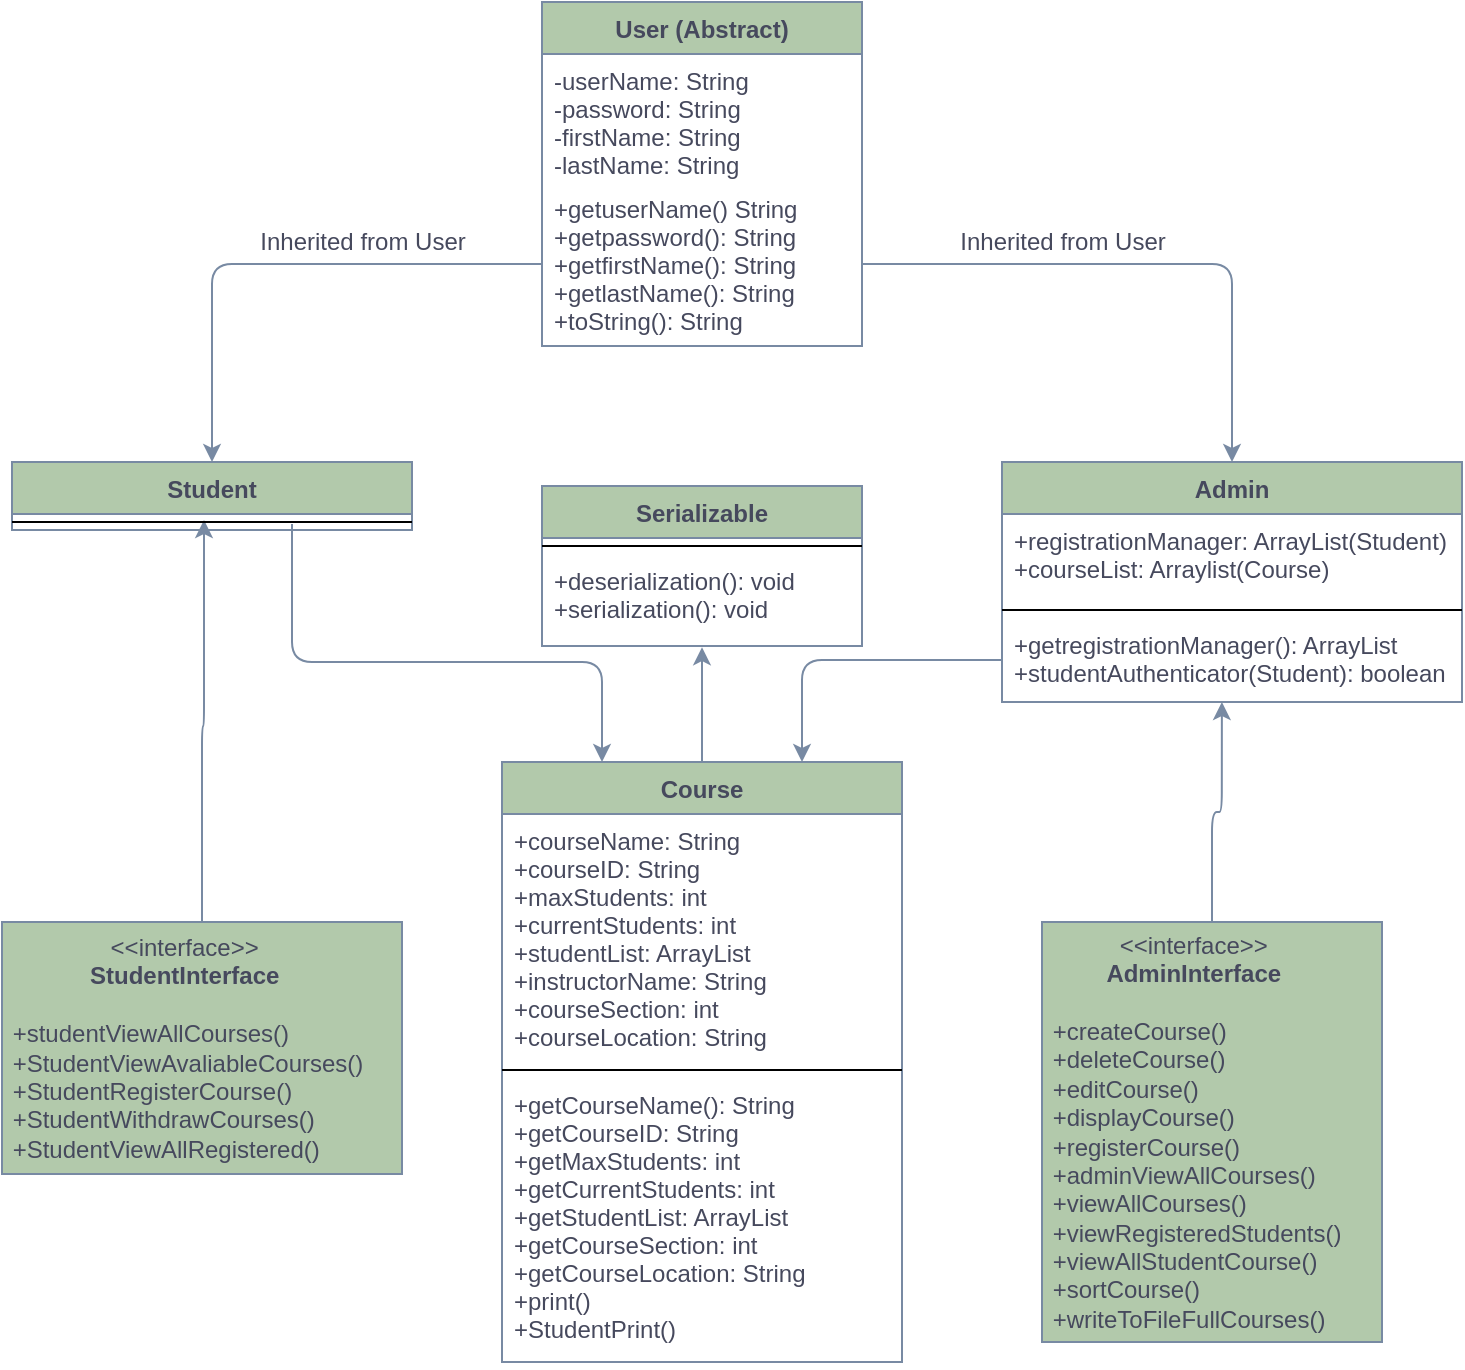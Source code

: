 <mxfile version="15.4.1" type="github">
  <diagram id="C5RBs43oDa-KdzZeNtuy" name="Page-1">
    <mxGraphModel dx="1474" dy="881" grid="1" gridSize="10" guides="1" tooltips="1" connect="1" arrows="1" fold="1" page="1" pageScale="1" pageWidth="827" pageHeight="1169" math="0" shadow="0">
      <root>
        <mxCell id="WIyWlLk6GJQsqaUBKTNV-0" />
        <mxCell id="WIyWlLk6GJQsqaUBKTNV-1" parent="WIyWlLk6GJQsqaUBKTNV-0" />
        <mxCell id="ua0lLIWspoSkiqZYe9T7-7" value="User (Abstract)" style="swimlane;fontStyle=1;align=center;verticalAlign=top;childLayout=stackLayout;horizontal=1;startSize=26;horizontalStack=0;resizeParent=1;resizeParentMax=0;resizeLast=0;collapsible=1;marginBottom=0;rounded=0;sketch=0;fontColor=#46495D;strokeColor=#788AA3;fillColor=#B2C9AB;" vertex="1" parent="WIyWlLk6GJQsqaUBKTNV-1">
          <mxGeometry x="290" y="30" width="160" height="172" as="geometry" />
        </mxCell>
        <mxCell id="ua0lLIWspoSkiqZYe9T7-8" value="-userName: String&#xa;-password: String&#xa;-firstName: String&#xa;-lastName: String" style="text;strokeColor=none;fillColor=none;align=left;verticalAlign=top;spacingLeft=4;spacingRight=4;overflow=hidden;rotatable=0;points=[[0,0.5],[1,0.5]];portConstraint=eastwest;rounded=0;sketch=0;fontColor=#46495D;" vertex="1" parent="ua0lLIWspoSkiqZYe9T7-7">
          <mxGeometry y="26" width="160" height="64" as="geometry" />
        </mxCell>
        <mxCell id="ua0lLIWspoSkiqZYe9T7-10" value="+getuserName() String&#xa;+getpassword(): String&#xa;+getfirstName(): String&#xa;+getlastName(): String&#xa;+toString(): String&#xa;" style="text;strokeColor=none;fillColor=none;align=left;verticalAlign=top;spacingLeft=4;spacingRight=4;overflow=hidden;rotatable=0;points=[[0,0.5],[1,0.5]];portConstraint=eastwest;rounded=0;sketch=0;fontColor=#46495D;" vertex="1" parent="ua0lLIWspoSkiqZYe9T7-7">
          <mxGeometry y="90" width="160" height="82" as="geometry" />
        </mxCell>
        <mxCell id="ua0lLIWspoSkiqZYe9T7-36" style="edgeStyle=orthogonalEdgeStyle;curved=0;rounded=1;sketch=0;orthogonalLoop=1;jettySize=auto;html=1;exitX=0.5;exitY=0;exitDx=0;exitDy=0;entryX=0.48;entryY=0.375;entryDx=0;entryDy=0;entryPerimeter=0;fontColor=#46495D;strokeColor=#788AA3;fillColor=#B2C9AB;" edge="1" parent="WIyWlLk6GJQsqaUBKTNV-1" source="ua0lLIWspoSkiqZYe9T7-11" target="ua0lLIWspoSkiqZYe9T7-20">
          <mxGeometry relative="1" as="geometry">
            <mxPoint x="119.8" y="354.36" as="targetPoint" />
            <Array as="points">
              <mxPoint x="120" y="392" />
              <mxPoint x="121" y="392" />
            </Array>
          </mxGeometry>
        </mxCell>
        <mxCell id="ua0lLIWspoSkiqZYe9T7-11" value="&lt;div style=&quot;text-align: center&quot;&gt;&amp;lt;&amp;lt;interface&amp;gt;&amp;gt;&lt;/div&gt;&lt;div style=&quot;text-align: center&quot;&gt;&lt;b&gt;StudentInterface&lt;/b&gt;&lt;/div&gt;&lt;br&gt;&amp;nbsp;+studentViewAllCourses()&lt;br&gt;&amp;nbsp;+StudentViewAvaliableCourses()&lt;br&gt;&amp;nbsp;+StudentRegisterCourse()&lt;br&gt;&amp;nbsp;+StudentWithdrawCourses()&lt;br&gt;&amp;nbsp;+StudentViewAllRegistered()" style="html=1;rounded=0;sketch=0;fontColor=#46495D;strokeColor=#788AA3;fillColor=#B2C9AB;align=left;" vertex="1" parent="WIyWlLk6GJQsqaUBKTNV-1">
          <mxGeometry x="20" y="490" width="200" height="126" as="geometry" />
        </mxCell>
        <mxCell id="ua0lLIWspoSkiqZYe9T7-37" style="edgeStyle=orthogonalEdgeStyle;curved=0;rounded=1;sketch=0;orthogonalLoop=1;jettySize=auto;html=1;exitX=0.5;exitY=0;exitDx=0;exitDy=0;entryX=0.478;entryY=1;entryDx=0;entryDy=0;entryPerimeter=0;fontColor=#46495D;strokeColor=#788AA3;fillColor=#B2C9AB;" edge="1" parent="WIyWlLk6GJQsqaUBKTNV-1" source="ua0lLIWspoSkiqZYe9T7-17" target="ua0lLIWspoSkiqZYe9T7-26">
          <mxGeometry relative="1" as="geometry" />
        </mxCell>
        <mxCell id="ua0lLIWspoSkiqZYe9T7-17" value="&lt;div style=&quot;text-align: center&quot;&gt;&amp;lt;&amp;lt;interface&amp;gt;&amp;gt;&lt;/div&gt;&lt;div style=&quot;text-align: center&quot;&gt;&lt;b&gt;AdminInterface&lt;/b&gt;&lt;/div&gt;&lt;br&gt;&amp;nbsp;+createCourse()&lt;br&gt;&amp;nbsp;+deleteCourse()&lt;br&gt;&amp;nbsp;+editCourse()&lt;br&gt;&amp;nbsp;+displayCourse()&lt;br&gt;&amp;nbsp;+registerCourse()&lt;br&gt;&amp;nbsp;+adminViewAllCourses()&lt;br&gt;&amp;nbsp;+viewAllCourses()&lt;br&gt;&amp;nbsp;+viewRegisteredStudents()&lt;br&gt;&amp;nbsp;+viewAllStudentCourse()&lt;br&gt;&amp;nbsp;+sortCourse()&lt;br&gt;&amp;nbsp;+writeToFileFullCourses()" style="html=1;rounded=0;sketch=0;fontColor=#46495D;strokeColor=#788AA3;fillColor=#B2C9AB;align=left;" vertex="1" parent="WIyWlLk6GJQsqaUBKTNV-1">
          <mxGeometry x="540" y="490" width="170" height="210" as="geometry" />
        </mxCell>
        <mxCell id="ua0lLIWspoSkiqZYe9T7-18" value="Student" style="swimlane;fontStyle=1;align=center;verticalAlign=top;childLayout=stackLayout;horizontal=1;startSize=26;horizontalStack=0;resizeParent=1;resizeParentMax=0;resizeLast=0;collapsible=1;marginBottom=0;rounded=0;sketch=0;fontColor=#46495D;strokeColor=#788AA3;fillColor=#B2C9AB;" vertex="1" parent="WIyWlLk6GJQsqaUBKTNV-1">
          <mxGeometry x="25" y="260" width="200" height="34" as="geometry" />
        </mxCell>
        <mxCell id="ua0lLIWspoSkiqZYe9T7-20" value="" style="line;strokeWidth=1;fillColor=none;align=left;verticalAlign=middle;spacingTop=-1;spacingLeft=3;spacingRight=3;rotatable=0;labelPosition=right;points=[];portConstraint=eastwest;rounded=0;sketch=0;fontColor=#46495D;" vertex="1" parent="ua0lLIWspoSkiqZYe9T7-18">
          <mxGeometry y="26" width="200" height="8" as="geometry" />
        </mxCell>
        <mxCell id="ua0lLIWspoSkiqZYe9T7-23" value="Admin" style="swimlane;fontStyle=1;align=center;verticalAlign=top;childLayout=stackLayout;horizontal=1;startSize=26;horizontalStack=0;resizeParent=1;resizeParentMax=0;resizeLast=0;collapsible=1;marginBottom=0;rounded=0;sketch=0;fontColor=#46495D;strokeColor=#788AA3;fillColor=#B2C9AB;" vertex="1" parent="WIyWlLk6GJQsqaUBKTNV-1">
          <mxGeometry x="520" y="260" width="230" height="120" as="geometry" />
        </mxCell>
        <mxCell id="ua0lLIWspoSkiqZYe9T7-24" value="+registrationManager: ArrayList(Student)&#xa;+courseList: Arraylist(Course)&#xa;" style="text;strokeColor=none;fillColor=none;align=left;verticalAlign=top;spacingLeft=4;spacingRight=4;overflow=hidden;rotatable=0;points=[[0,0.5],[1,0.5]];portConstraint=eastwest;rounded=0;sketch=0;fontColor=#46495D;" vertex="1" parent="ua0lLIWspoSkiqZYe9T7-23">
          <mxGeometry y="26" width="230" height="44" as="geometry" />
        </mxCell>
        <mxCell id="ua0lLIWspoSkiqZYe9T7-25" value="" style="line;strokeWidth=1;fillColor=none;align=left;verticalAlign=middle;spacingTop=-1;spacingLeft=3;spacingRight=3;rotatable=0;labelPosition=right;points=[];portConstraint=eastwest;rounded=0;sketch=0;fontColor=#46495D;" vertex="1" parent="ua0lLIWspoSkiqZYe9T7-23">
          <mxGeometry y="70" width="230" height="8" as="geometry" />
        </mxCell>
        <mxCell id="ua0lLIWspoSkiqZYe9T7-26" value="+getregistrationManager(): ArrayList&#xa;+studentAuthenticator(Student): boolean&#xa;&#xa;" style="text;strokeColor=none;fillColor=none;align=left;verticalAlign=top;spacingLeft=4;spacingRight=4;overflow=hidden;rotatable=0;points=[[0,0.5],[1,0.5]];portConstraint=eastwest;rounded=0;sketch=0;fontColor=#46495D;" vertex="1" parent="ua0lLIWspoSkiqZYe9T7-23">
          <mxGeometry y="78" width="230" height="42" as="geometry" />
        </mxCell>
        <mxCell id="ua0lLIWspoSkiqZYe9T7-55" style="edgeStyle=orthogonalEdgeStyle;curved=0;rounded=1;sketch=0;orthogonalLoop=1;jettySize=auto;html=1;exitX=0.5;exitY=0;exitDx=0;exitDy=0;entryX=0.5;entryY=1.013;entryDx=0;entryDy=0;entryPerimeter=0;fontColor=#46495D;strokeColor=#788AA3;fillColor=#B2C9AB;" edge="1" parent="WIyWlLk6GJQsqaUBKTNV-1" source="ua0lLIWspoSkiqZYe9T7-27" target="ua0lLIWspoSkiqZYe9T7-50">
          <mxGeometry relative="1" as="geometry" />
        </mxCell>
        <mxCell id="ua0lLIWspoSkiqZYe9T7-27" value="Course" style="swimlane;fontStyle=1;align=center;verticalAlign=top;childLayout=stackLayout;horizontal=1;startSize=26;horizontalStack=0;resizeParent=1;resizeParentMax=0;resizeLast=0;collapsible=1;marginBottom=0;rounded=0;sketch=0;fontColor=#46495D;strokeColor=#788AA3;fillColor=#B2C9AB;" vertex="1" parent="WIyWlLk6GJQsqaUBKTNV-1">
          <mxGeometry x="270" y="410" width="200" height="300" as="geometry" />
        </mxCell>
        <mxCell id="ua0lLIWspoSkiqZYe9T7-28" value="+courseName: String&#xa;+courseID: String&#xa;+maxStudents: int&#xa;+currentStudents: int&#xa;+studentList: ArrayList&#xa;+instructorName: String&#xa;+courseSection: int&#xa;+courseLocation: String" style="text;strokeColor=none;fillColor=none;align=left;verticalAlign=top;spacingLeft=4;spacingRight=4;overflow=hidden;rotatable=0;points=[[0,0.5],[1,0.5]];portConstraint=eastwest;rounded=0;sketch=0;fontColor=#46495D;" vertex="1" parent="ua0lLIWspoSkiqZYe9T7-27">
          <mxGeometry y="26" width="200" height="124" as="geometry" />
        </mxCell>
        <mxCell id="ua0lLIWspoSkiqZYe9T7-29" value="" style="line;strokeWidth=1;fillColor=none;align=left;verticalAlign=middle;spacingTop=-1;spacingLeft=3;spacingRight=3;rotatable=0;labelPosition=right;points=[];portConstraint=eastwest;rounded=0;sketch=0;fontColor=#46495D;" vertex="1" parent="ua0lLIWspoSkiqZYe9T7-27">
          <mxGeometry y="150" width="200" height="8" as="geometry" />
        </mxCell>
        <mxCell id="ua0lLIWspoSkiqZYe9T7-30" value="+getCourseName(): String&#xa;+getCourseID: String&#xa;+getMaxStudents: int&#xa;+getCurrentStudents: int&#xa;+getStudentList: ArrayList&#xa;+getCourseSection: int&#xa;+getCourseLocation: String&#xa;+print()&#xa;+StudentPrint()&#xa;" style="text;strokeColor=none;fillColor=none;align=left;verticalAlign=top;spacingLeft=4;spacingRight=4;overflow=hidden;rotatable=0;points=[[0,0.5],[1,0.5]];portConstraint=eastwest;rounded=0;sketch=0;fontColor=#46495D;" vertex="1" parent="ua0lLIWspoSkiqZYe9T7-27">
          <mxGeometry y="158" width="200" height="142" as="geometry" />
        </mxCell>
        <mxCell id="ua0lLIWspoSkiqZYe9T7-38" value="Inherited from User" style="text;html=1;resizable=0;autosize=1;align=center;verticalAlign=middle;points=[];fillColor=none;strokeColor=none;rounded=0;sketch=0;fontColor=#46495D;" vertex="1" parent="WIyWlLk6GJQsqaUBKTNV-1">
          <mxGeometry x="140" y="140" width="120" height="20" as="geometry" />
        </mxCell>
        <mxCell id="ua0lLIWspoSkiqZYe9T7-39" value="Inherited from User" style="text;html=1;resizable=0;autosize=1;align=center;verticalAlign=middle;points=[];fillColor=none;strokeColor=none;rounded=0;sketch=0;fontColor=#46495D;" vertex="1" parent="WIyWlLk6GJQsqaUBKTNV-1">
          <mxGeometry x="490" y="140" width="120" height="20" as="geometry" />
        </mxCell>
        <mxCell id="ua0lLIWspoSkiqZYe9T7-45" style="edgeStyle=orthogonalEdgeStyle;curved=0;rounded=1;sketch=0;orthogonalLoop=1;jettySize=auto;html=1;exitX=1;exitY=0.5;exitDx=0;exitDy=0;entryX=0.5;entryY=0;entryDx=0;entryDy=0;fontColor=#46495D;strokeColor=#788AA3;fillColor=#B2C9AB;" edge="1" parent="WIyWlLk6GJQsqaUBKTNV-1" source="ua0lLIWspoSkiqZYe9T7-10" target="ua0lLIWspoSkiqZYe9T7-23">
          <mxGeometry relative="1" as="geometry" />
        </mxCell>
        <mxCell id="ua0lLIWspoSkiqZYe9T7-46" style="edgeStyle=orthogonalEdgeStyle;curved=0;rounded=1;sketch=0;orthogonalLoop=1;jettySize=auto;html=1;exitX=0;exitY=0.5;exitDx=0;exitDy=0;entryX=0.5;entryY=0;entryDx=0;entryDy=0;fontColor=#46495D;strokeColor=#788AA3;fillColor=#B2C9AB;" edge="1" parent="WIyWlLk6GJQsqaUBKTNV-1" source="ua0lLIWspoSkiqZYe9T7-10" target="ua0lLIWspoSkiqZYe9T7-18">
          <mxGeometry relative="1" as="geometry" />
        </mxCell>
        <mxCell id="ua0lLIWspoSkiqZYe9T7-47" value="Serializable" style="swimlane;fontStyle=1;align=center;verticalAlign=top;childLayout=stackLayout;horizontal=1;startSize=26;horizontalStack=0;resizeParent=1;resizeParentMax=0;resizeLast=0;collapsible=1;marginBottom=0;rounded=0;sketch=0;fontColor=#46495D;strokeColor=#788AA3;fillColor=#B2C9AB;" vertex="1" parent="WIyWlLk6GJQsqaUBKTNV-1">
          <mxGeometry x="290" y="272" width="160" height="80" as="geometry" />
        </mxCell>
        <mxCell id="ua0lLIWspoSkiqZYe9T7-49" value="" style="line;strokeWidth=1;fillColor=none;align=left;verticalAlign=middle;spacingTop=-1;spacingLeft=3;spacingRight=3;rotatable=0;labelPosition=right;points=[];portConstraint=eastwest;rounded=0;sketch=0;fontColor=#46495D;" vertex="1" parent="ua0lLIWspoSkiqZYe9T7-47">
          <mxGeometry y="26" width="160" height="8" as="geometry" />
        </mxCell>
        <mxCell id="ua0lLIWspoSkiqZYe9T7-50" value="+deserialization(): void&#xa;+serialization(): void&#xa;" style="text;strokeColor=none;fillColor=none;align=left;verticalAlign=top;spacingLeft=4;spacingRight=4;overflow=hidden;rotatable=0;points=[[0,0.5],[1,0.5]];portConstraint=eastwest;rounded=0;sketch=0;fontColor=#46495D;" vertex="1" parent="ua0lLIWspoSkiqZYe9T7-47">
          <mxGeometry y="34" width="160" height="46" as="geometry" />
        </mxCell>
        <mxCell id="ua0lLIWspoSkiqZYe9T7-52" style="edgeStyle=orthogonalEdgeStyle;curved=0;rounded=1;sketch=0;orthogonalLoop=1;jettySize=auto;html=1;exitX=0.7;exitY=0.625;exitDx=0;exitDy=0;entryX=0.25;entryY=0;entryDx=0;entryDy=0;fontColor=#46495D;strokeColor=#788AA3;fillColor=#B2C9AB;exitPerimeter=0;" edge="1" parent="WIyWlLk6GJQsqaUBKTNV-1" source="ua0lLIWspoSkiqZYe9T7-20" target="ua0lLIWspoSkiqZYe9T7-27">
          <mxGeometry relative="1" as="geometry">
            <mxPoint x="225" y="324" as="sourcePoint" />
            <Array as="points">
              <mxPoint x="165" y="360" />
              <mxPoint x="320" y="360" />
            </Array>
          </mxGeometry>
        </mxCell>
        <mxCell id="ua0lLIWspoSkiqZYe9T7-53" style="edgeStyle=orthogonalEdgeStyle;curved=0;rounded=1;sketch=0;orthogonalLoop=1;jettySize=auto;html=1;exitX=0;exitY=0.5;exitDx=0;exitDy=0;entryX=0.75;entryY=0;entryDx=0;entryDy=0;fontColor=#46495D;strokeColor=#788AA3;fillColor=#B2C9AB;" edge="1" parent="WIyWlLk6GJQsqaUBKTNV-1" source="ua0lLIWspoSkiqZYe9T7-26" target="ua0lLIWspoSkiqZYe9T7-27">
          <mxGeometry relative="1" as="geometry" />
        </mxCell>
      </root>
    </mxGraphModel>
  </diagram>
</mxfile>
